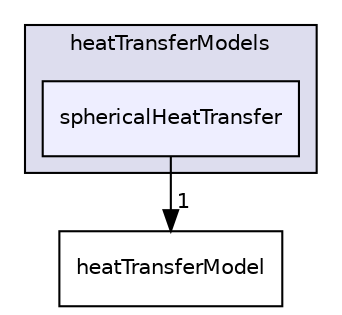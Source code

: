 digraph "sphericalHeatTransfer" {
  bgcolor=transparent;
  compound=true
  node [ fontsize="10", fontname="Helvetica"];
  edge [ labelfontsize="10", labelfontname="Helvetica"];
  subgraph clusterdir_40137832b1bbefb800916a2d4dc60e92 {
    graph [ bgcolor="#ddddee", pencolor="black", label="heatTransferModels" fontname="Helvetica", fontsize="10", URL="dir_40137832b1bbefb800916a2d4dc60e92.html"]
  dir_21937723ec694f08cf75f09e88ed2a55 [shape=box, label="sphericalHeatTransfer", style="filled", fillcolor="#eeeeff", pencolor="black", URL="dir_21937723ec694f08cf75f09e88ed2a55.html"];
  }
  dir_90d61f594bd91cd80572c3a84e8b21f8 [shape=box label="heatTransferModel" URL="dir_90d61f594bd91cd80572c3a84e8b21f8.html"];
  dir_21937723ec694f08cf75f09e88ed2a55->dir_90d61f594bd91cd80572c3a84e8b21f8 [headlabel="1", labeldistance=1.5 headhref="dir_000342_000180.html"];
}
